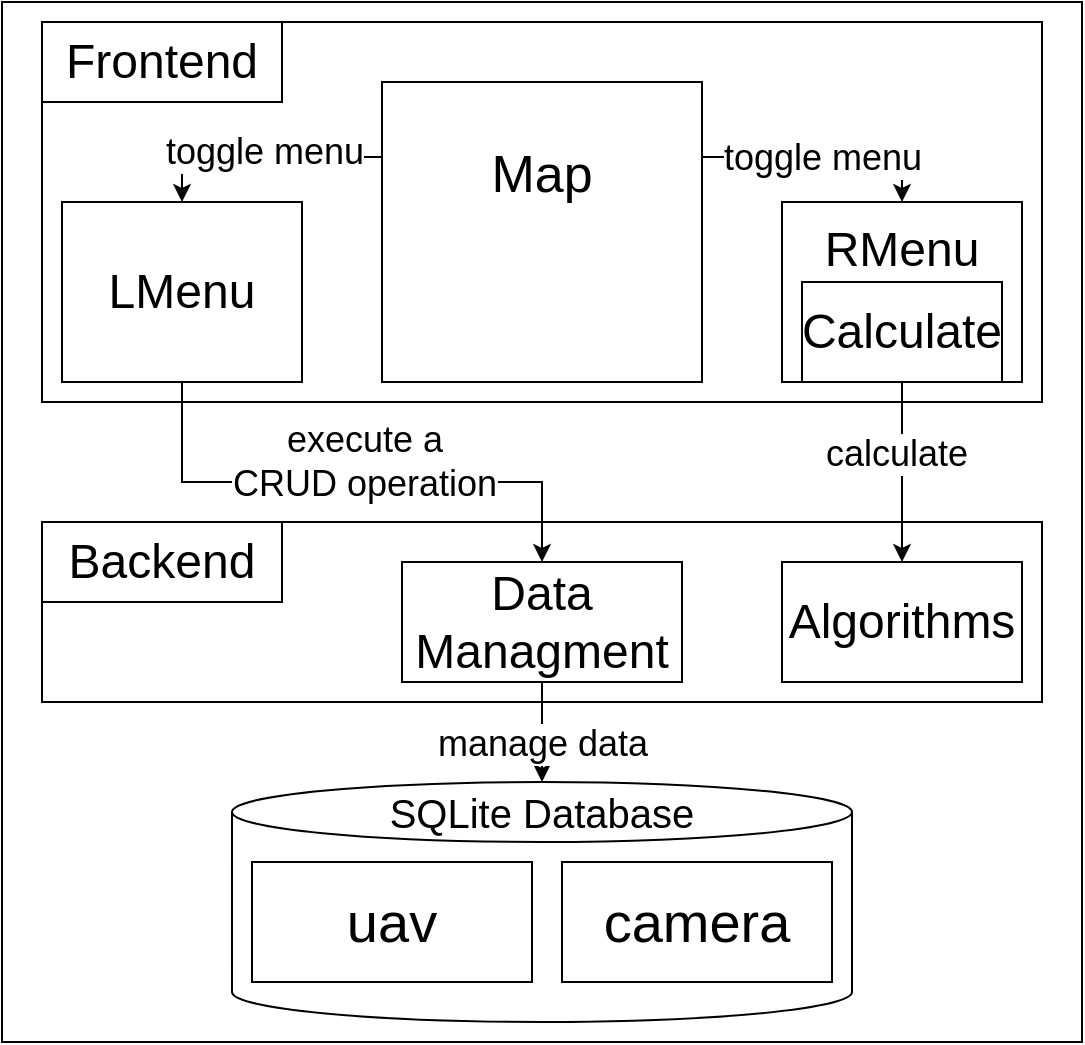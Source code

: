 <mxfile version="24.1.0" type="device">
  <diagram name="Page-1" id="w8QQlZ-JK28JOUeCJ5Nt">
    <mxGraphModel dx="2245" dy="1752" grid="1" gridSize="10" guides="1" tooltips="1" connect="1" arrows="1" fold="1" page="1" pageScale="1" pageWidth="850" pageHeight="1100" math="0" shadow="0">
      <root>
        <mxCell id="0" />
        <mxCell id="1" parent="0" />
        <mxCell id="nRkZcLxH92Uqomh6cx5B-30" value="" style="rounded=0;whiteSpace=wrap;html=1;" parent="1" vertex="1">
          <mxGeometry x="-10" y="-10" width="540" height="520" as="geometry" />
        </mxCell>
        <mxCell id="nRkZcLxH92Uqomh6cx5B-15" value="" style="rounded=0;whiteSpace=wrap;html=1;fillColor=none;" parent="1" vertex="1">
          <mxGeometry x="10" width="500" height="190" as="geometry" />
        </mxCell>
        <mxCell id="vZogYbZQuC4aXCzoms1a-2" value="&lt;div style=&quot;font-size: 24px;&quot;&gt;&lt;font style=&quot;font-size: 24px;&quot;&gt;Frontend&lt;/font&gt;&lt;/div&gt;" style="rounded=0;whiteSpace=wrap;html=1;" parent="1" vertex="1">
          <mxGeometry x="10" width="120" height="40" as="geometry" />
        </mxCell>
        <mxCell id="vZogYbZQuC4aXCzoms1a-17" style="edgeStyle=orthogonalEdgeStyle;rounded=0;orthogonalLoop=1;jettySize=auto;html=1;exitX=0;exitY=0.25;exitDx=0;exitDy=0;entryX=0.5;entryY=0;entryDx=0;entryDy=0;" parent="1" source="nRkZcLxH92Uqomh6cx5B-1" target="nRkZcLxH92Uqomh6cx5B-4" edge="1">
          <mxGeometry relative="1" as="geometry">
            <mxPoint x="125" y="115" as="sourcePoint" />
            <mxPoint x="100" y="90.0" as="targetPoint" />
          </mxGeometry>
        </mxCell>
        <mxCell id="vZogYbZQuC4aXCzoms1a-19" value="&lt;font style=&quot;font-size: 18px;&quot;&gt;toggle menu&lt;/font&gt;" style="edgeLabel;html=1;align=center;verticalAlign=middle;resizable=0;points=[];" parent="vZogYbZQuC4aXCzoms1a-17" connectable="0" vertex="1">
          <mxGeometry x="-0.029" y="-3" relative="1" as="geometry">
            <mxPoint as="offset" />
          </mxGeometry>
        </mxCell>
        <mxCell id="vZogYbZQuC4aXCzoms1a-41" value="" style="shape=cylinder3;whiteSpace=wrap;html=1;boundedLbl=1;backgroundOutline=1;size=15;" parent="1" vertex="1">
          <mxGeometry x="105" y="380" width="310" height="120" as="geometry" />
        </mxCell>
        <mxCell id="vZogYbZQuC4aXCzoms1a-46" value="&lt;font style=&quot;font-size: 20px;&quot;&gt;SQLite Database&lt;/font&gt;" style="text;html=1;strokeColor=none;fillColor=none;align=center;verticalAlign=middle;whiteSpace=wrap;rounded=0;" parent="1" vertex="1">
          <mxGeometry x="180" y="380" width="160" height="30" as="geometry" />
        </mxCell>
        <mxCell id="nRkZcLxH92Uqomh6cx5B-1" value="&lt;font style=&quot;font-size: 26px;&quot;&gt;Map&lt;/font&gt;&lt;br&gt;&lt;br&gt;&lt;br&gt;&lt;br&gt;&lt;br&gt;" style="rounded=0;whiteSpace=wrap;html=1;" parent="1" vertex="1">
          <mxGeometry x="180" y="30" width="160" height="150" as="geometry" />
        </mxCell>
        <mxCell id="nRkZcLxH92Uqomh6cx5B-13" style="edgeStyle=orthogonalEdgeStyle;rounded=0;orthogonalLoop=1;jettySize=auto;html=1;exitX=0.5;exitY=1;exitDx=0;exitDy=0;entryX=0.5;entryY=0;entryDx=0;entryDy=0;" parent="1" source="nRkZcLxH92Uqomh6cx5B-4" target="nRkZcLxH92Uqomh6cx5B-9" edge="1">
          <mxGeometry relative="1" as="geometry">
            <mxPoint x="280" y="220" as="targetPoint" />
            <Array as="points">
              <mxPoint x="80" y="230" />
              <mxPoint x="260" y="230" />
            </Array>
          </mxGeometry>
        </mxCell>
        <mxCell id="nRkZcLxH92Uqomh6cx5B-14" value="&lt;font style=&quot;font-size: 18px;&quot;&gt;execute a &lt;br&gt;CRUD operation&lt;/font&gt;" style="edgeLabel;html=1;align=center;verticalAlign=middle;resizable=0;points=[];" parent="nRkZcLxH92Uqomh6cx5B-13" vertex="1" connectable="0">
          <mxGeometry x="0.132" y="-1" relative="1" as="geometry">
            <mxPoint x="-12" y="-11" as="offset" />
          </mxGeometry>
        </mxCell>
        <mxCell id="nRkZcLxH92Uqomh6cx5B-4" value="&lt;font style=&quot;font-size: 24px;&quot;&gt;LMenu&lt;/font&gt;" style="rounded=0;whiteSpace=wrap;html=1;" parent="1" vertex="1">
          <mxGeometry x="20" y="90" width="120" height="90" as="geometry" />
        </mxCell>
        <mxCell id="nRkZcLxH92Uqomh6cx5B-5" value="&lt;font style=&quot;font-size: 24px;&quot;&gt;RMenu&lt;/font&gt;&lt;br&gt;&lt;br&gt;&lt;br&gt;&lt;div&gt;&lt;br/&gt;&lt;/div&gt;" style="rounded=0;whiteSpace=wrap;html=1;" parent="1" vertex="1">
          <mxGeometry x="380" y="90" width="120" height="90" as="geometry" />
        </mxCell>
        <mxCell id="nRkZcLxH92Uqomh6cx5B-6" style="edgeStyle=orthogonalEdgeStyle;rounded=0;orthogonalLoop=1;jettySize=auto;html=1;exitX=1;exitY=0.25;exitDx=0;exitDy=0;entryX=0.5;entryY=0;entryDx=0;entryDy=0;" parent="1" source="nRkZcLxH92Uqomh6cx5B-1" target="nRkZcLxH92Uqomh6cx5B-5" edge="1">
          <mxGeometry relative="1" as="geometry">
            <mxPoint x="475" y="189.66" as="sourcePoint" />
            <mxPoint x="480" y="120" as="targetPoint" />
          </mxGeometry>
        </mxCell>
        <mxCell id="nRkZcLxH92Uqomh6cx5B-7" value="&lt;font style=&quot;font-size: 18px;&quot;&gt;toggle menu&lt;/font&gt;" style="edgeLabel;html=1;align=center;verticalAlign=middle;resizable=0;points=[];" parent="nRkZcLxH92Uqomh6cx5B-6" connectable="0" vertex="1">
          <mxGeometry x="-0.029" y="-3" relative="1" as="geometry">
            <mxPoint y="-3" as="offset" />
          </mxGeometry>
        </mxCell>
        <mxCell id="nRkZcLxH92Uqomh6cx5B-8" value="&lt;div style=&quot;font-size: 24px;&quot;&gt;&lt;font style=&quot;font-size: 24px;&quot;&gt;Backend&lt;/font&gt;&lt;/div&gt;" style="rounded=0;whiteSpace=wrap;html=1;" parent="1" vertex="1">
          <mxGeometry x="10" y="250" width="120" height="40" as="geometry" />
        </mxCell>
        <mxCell id="nRkZcLxH92Uqomh6cx5B-9" value="&lt;font style=&quot;font-size: 24px;&quot;&gt;Data &lt;span style=&quot;color: rgb(0, 0, 0);&quot;&gt;Managment&lt;/span&gt;&lt;/font&gt;" style="rounded=0;whiteSpace=wrap;html=1;" parent="1" vertex="1">
          <mxGeometry x="190" y="270" width="140" height="60" as="geometry" />
        </mxCell>
        <mxCell id="nRkZcLxH92Uqomh6cx5B-10" value="&lt;font style=&quot;font-size: 24px;&quot;&gt;Algorithms&lt;/font&gt;" style="rounded=0;whiteSpace=wrap;html=1;" parent="1" vertex="1">
          <mxGeometry x="380" y="270" width="120" height="60" as="geometry" />
        </mxCell>
        <mxCell id="nRkZcLxH92Uqomh6cx5B-11" style="edgeStyle=orthogonalEdgeStyle;rounded=0;orthogonalLoop=1;jettySize=auto;html=1;exitX=0.5;exitY=1;exitDx=0;exitDy=0;entryX=0.5;entryY=0;entryDx=0;entryDy=0;" parent="1" source="nRkZcLxH92Uqomh6cx5B-5" target="nRkZcLxH92Uqomh6cx5B-10" edge="1">
          <mxGeometry relative="1" as="geometry">
            <mxPoint x="190" y="70" as="sourcePoint" />
            <mxPoint x="90" y="100" as="targetPoint" />
          </mxGeometry>
        </mxCell>
        <mxCell id="nRkZcLxH92Uqomh6cx5B-12" value="&lt;font style=&quot;font-size: 18px;&quot;&gt;calculate&lt;/font&gt;" style="edgeLabel;html=1;align=center;verticalAlign=middle;resizable=0;points=[];" parent="nRkZcLxH92Uqomh6cx5B-11" connectable="0" vertex="1">
          <mxGeometry x="-0.029" y="-3" relative="1" as="geometry">
            <mxPoint y="-8" as="offset" />
          </mxGeometry>
        </mxCell>
        <mxCell id="nRkZcLxH92Uqomh6cx5B-16" value="" style="rounded=0;whiteSpace=wrap;html=1;fillColor=none;" parent="1" vertex="1">
          <mxGeometry x="10" y="250" width="500" height="90" as="geometry" />
        </mxCell>
        <mxCell id="nRkZcLxH92Uqomh6cx5B-18" value="&lt;font style=&quot;font-size: 28px;&quot;&gt;uav&lt;/font&gt;" style="rounded=0;whiteSpace=wrap;html=1;" parent="1" vertex="1">
          <mxGeometry x="115" y="420.0" width="140" height="60" as="geometry" />
        </mxCell>
        <mxCell id="nRkZcLxH92Uqomh6cx5B-19" value="&lt;font style=&quot;font-size: 28px;&quot;&gt;camera&lt;/font&gt;" style="rounded=0;whiteSpace=wrap;html=1;" parent="1" vertex="1">
          <mxGeometry x="270" y="420.0" width="135" height="60" as="geometry" />
        </mxCell>
        <mxCell id="nRkZcLxH92Uqomh6cx5B-2" value="&lt;font style=&quot;font-size: 24px;&quot;&gt;Calculate&lt;/font&gt;" style="rounded=0;whiteSpace=wrap;html=1;" parent="1" vertex="1">
          <mxGeometry x="390" y="130" width="100" height="50" as="geometry" />
        </mxCell>
        <mxCell id="qMrlluLUWSRXeHiUPn3N-3" style="edgeStyle=orthogonalEdgeStyle;rounded=0;orthogonalLoop=1;jettySize=auto;html=1;exitX=0.5;exitY=1;exitDx=0;exitDy=0;entryX=0.5;entryY=0;entryDx=0;entryDy=0;" edge="1" parent="1" source="nRkZcLxH92Uqomh6cx5B-9" target="vZogYbZQuC4aXCzoms1a-46">
          <mxGeometry relative="1" as="geometry">
            <mxPoint x="450" y="435" as="sourcePoint" />
            <mxPoint x="450" y="505" as="targetPoint" />
          </mxGeometry>
        </mxCell>
        <mxCell id="qMrlluLUWSRXeHiUPn3N-4" value="&lt;font style=&quot;font-size: 18px;&quot;&gt;manage data&lt;/font&gt;" style="edgeLabel;html=1;align=center;verticalAlign=middle;resizable=0;points=[];" connectable="0" vertex="1" parent="qMrlluLUWSRXeHiUPn3N-3">
          <mxGeometry x="-0.029" y="-3" relative="1" as="geometry">
            <mxPoint x="3" y="6" as="offset" />
          </mxGeometry>
        </mxCell>
      </root>
    </mxGraphModel>
  </diagram>
</mxfile>
